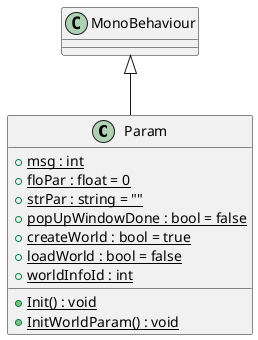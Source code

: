 @startuml
class Param {
    + {static} msg : int
    + {static} floPar : float = 0
    + {static} strPar : string = ""
    + {static} popUpWindowDone : bool = false
    + {static} createWorld : bool = true
    + {static} loadWorld : bool = false
    + {static} worldInfoId : int
    + {static} Init() : void
    + {static} InitWorldParam() : void
}
MonoBehaviour <|-- Param
@enduml
